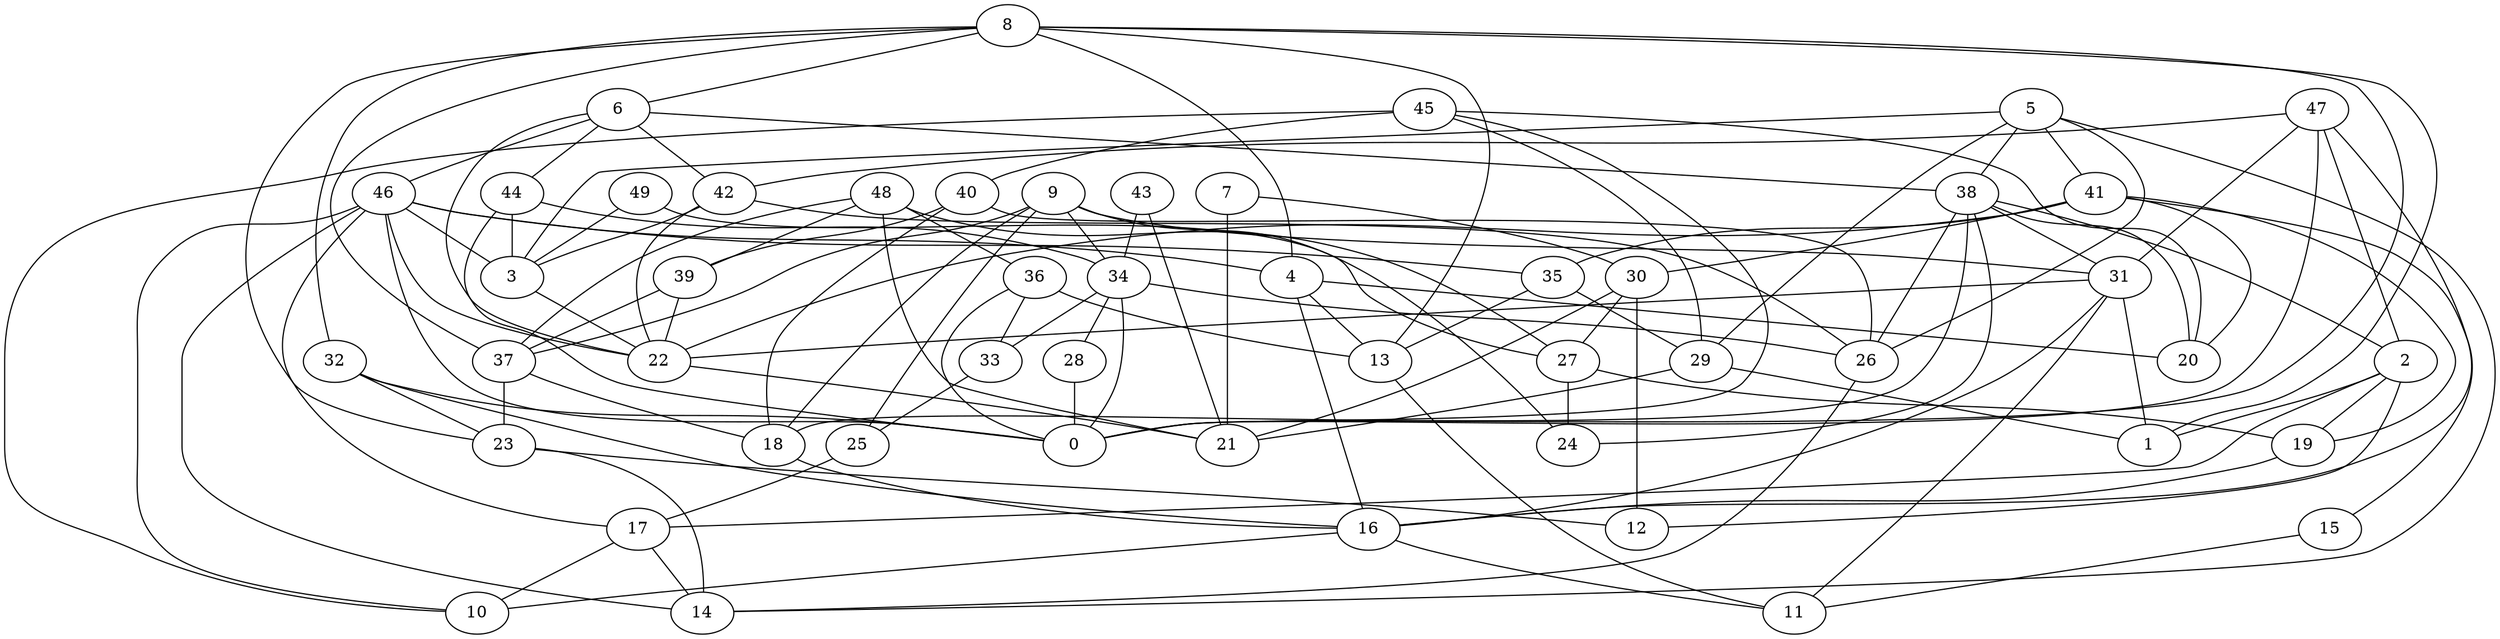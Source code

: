 digraph GG_graph {

subgraph G_graph {
edge [color = black]
"48" -> "36" [dir = none]
"32" -> "16" [dir = none]
"26" -> "14" [dir = none]
"29" -> "21" [dir = none]
"7" -> "21" [dir = none]
"43" -> "34" [dir = none]
"43" -> "21" [dir = none]
"36" -> "33" [dir = none]
"36" -> "0" [dir = none]
"19" -> "16" [dir = none]
"47" -> "0" [dir = none]
"16" -> "11" [dir = none]
"46" -> "17" [dir = none]
"46" -> "3" [dir = none]
"44" -> "0" [dir = none]
"44" -> "3" [dir = none]
"31" -> "1" [dir = none]
"31" -> "16" [dir = none]
"31" -> "22" [dir = none]
"49" -> "3" [dir = none]
"42" -> "3" [dir = none]
"42" -> "22" [dir = none]
"28" -> "0" [dir = none]
"41" -> "35" [dir = none]
"41" -> "15" [dir = none]
"41" -> "20" [dir = none]
"41" -> "22" [dir = none]
"22" -> "21" [dir = none]
"40" -> "39" [dir = none]
"17" -> "10" [dir = none]
"9" -> "24" [dir = none]
"9" -> "31" [dir = none]
"18" -> "16" [dir = none]
"39" -> "22" [dir = none]
"6" -> "22" [dir = none]
"45" -> "0" [dir = none]
"30" -> "27" [dir = none]
"30" -> "12" [dir = none]
"30" -> "21" [dir = none]
"2" -> "12" [dir = none]
"25" -> "17" [dir = none]
"5" -> "14" [dir = none]
"5" -> "38" [dir = none]
"5" -> "41" [dir = none]
"4" -> "13" [dir = none]
"4" -> "16" [dir = none]
"8" -> "23" [dir = none]
"8" -> "37" [dir = none]
"8" -> "4" [dir = none]
"47" -> "2" [dir = none]
"8" -> "1" [dir = none]
"41" -> "19" [dir = none]
"5" -> "3" [dir = none]
"42" -> "26" [dir = none]
"47" -> "16" [dir = none]
"27" -> "19" [dir = none]
"29" -> "1" [dir = none]
"8" -> "32" [dir = none]
"37" -> "23" [dir = none]
"3" -> "22" [dir = none]
"8" -> "6" [dir = none]
"4" -> "20" [dir = none]
"38" -> "20" [dir = none]
"49" -> "27" [dir = none]
"40" -> "26" [dir = none]
"15" -> "11" [dir = none]
"48" -> "27" [dir = none]
"34" -> "0" [dir = none]
"45" -> "40" [dir = none]
"46" -> "0" [dir = none]
"34" -> "28" [dir = none]
"5" -> "26" [dir = none]
"23" -> "14" [dir = none]
"40" -> "18" [dir = none]
"32" -> "0" [dir = none]
"8" -> "13" [dir = none]
"46" -> "35" [dir = none]
"46" -> "4" [dir = none]
"47" -> "31" [dir = none]
"48" -> "37" [dir = none]
"9" -> "25" [dir = none]
"46" -> "10" [dir = none]
"39" -> "37" [dir = none]
"45" -> "29" [dir = none]
"44" -> "34" [dir = none]
"23" -> "12" [dir = none]
"2" -> "19" [dir = none]
"2" -> "17" [dir = none]
"17" -> "14" [dir = none]
"2" -> "1" [dir = none]
"35" -> "13" [dir = none]
"6" -> "46" [dir = none]
"41" -> "30" [dir = none]
"46" -> "14" [dir = none]
"6" -> "38" [dir = none]
"38" -> "31" [dir = none]
"27" -> "24" [dir = none]
"9" -> "34" [dir = none]
"5" -> "29" [dir = none]
"32" -> "23" [dir = none]
"13" -> "11" [dir = none]
"6" -> "44" [dir = none]
"33" -> "25" [dir = none]
"9" -> "18" [dir = none]
"35" -> "29" [dir = none]
"48" -> "39" [dir = none]
"7" -> "30" [dir = none]
"38" -> "26" [dir = none]
"37" -> "18" [dir = none]
"16" -> "10" [dir = none]
"36" -> "13" [dir = none]
"47" -> "42" [dir = none]
"38" -> "24" [dir = none]
"8" -> "0" [dir = none]
"38" -> "2" [dir = none]
"38" -> "18" [dir = none]
"6" -> "42" [dir = none]
"9" -> "37" [dir = none]
"34" -> "26" [dir = none]
"34" -> "33" [dir = none]
"48" -> "21" [dir = none]
"45" -> "10" [dir = none]
"45" -> "20" [dir = none]
"46" -> "22" [dir = none]
"31" -> "11" [dir = none]
}

}

